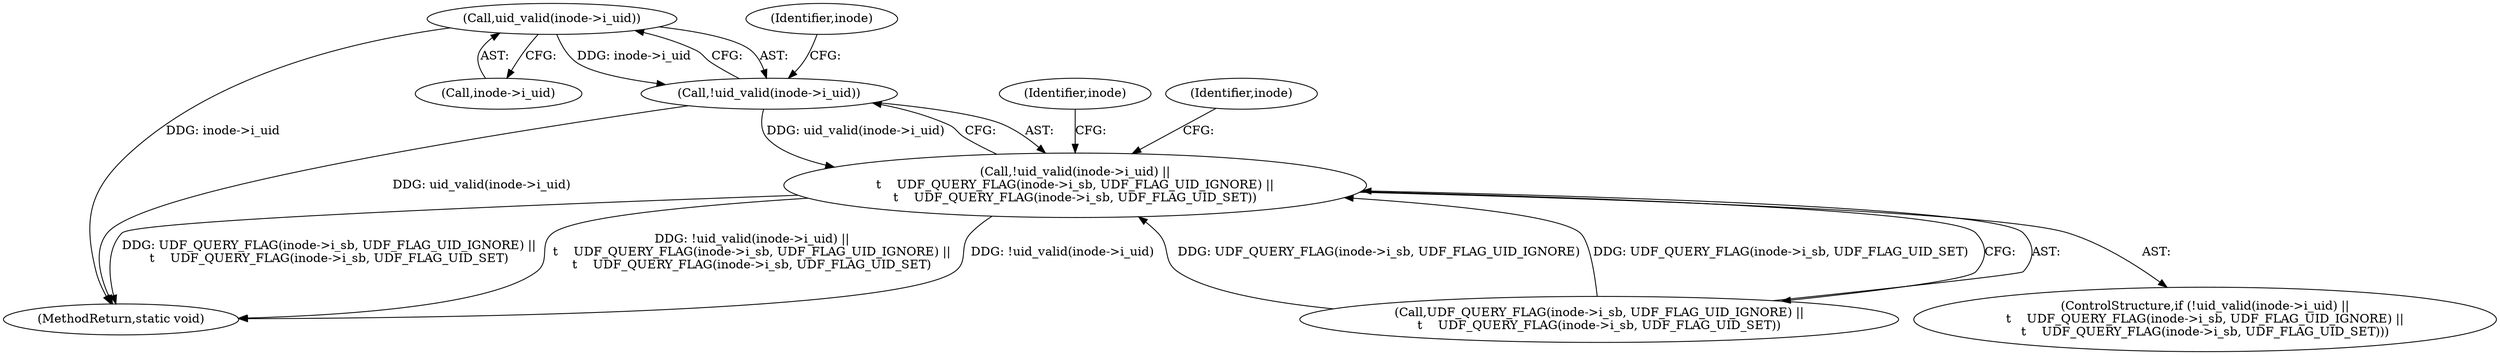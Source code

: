 digraph "0_linux_c03aa9f6e1f938618e6db2e23afef0574efeeb65@pointer" {
"1000580" [label="(Call,uid_valid(inode->i_uid))"];
"1000579" [label="(Call,!uid_valid(inode->i_uid))"];
"1000578" [label="(Call,!uid_valid(inode->i_uid) ||\n\t    UDF_QUERY_FLAG(inode->i_sb, UDF_FLAG_UID_IGNORE) ||\n\t    UDF_QUERY_FLAG(inode->i_sb, UDF_FLAG_UID_SET))"];
"1000584" [label="(Call,UDF_QUERY_FLAG(inode->i_sb, UDF_FLAG_UID_IGNORE) ||\n\t    UDF_QUERY_FLAG(inode->i_sb, UDF_FLAG_UID_SET))"];
"1000578" [label="(Call,!uid_valid(inode->i_uid) ||\n\t    UDF_QUERY_FLAG(inode->i_sb, UDF_FLAG_UID_IGNORE) ||\n\t    UDF_QUERY_FLAG(inode->i_sb, UDF_FLAG_UID_SET))"];
"1000580" [label="(Call,uid_valid(inode->i_uid))"];
"1000581" [label="(Call,inode->i_uid)"];
"1001156" [label="(MethodReturn,static void)"];
"1000606" [label="(Identifier,inode)"];
"1000577" [label="(ControlStructure,if (!uid_valid(inode->i_uid) ||\n\t    UDF_QUERY_FLAG(inode->i_sb, UDF_FLAG_UID_IGNORE) ||\n\t    UDF_QUERY_FLAG(inode->i_sb, UDF_FLAG_UID_SET)))"];
"1000587" [label="(Identifier,inode)"];
"1000597" [label="(Identifier,inode)"];
"1000579" [label="(Call,!uid_valid(inode->i_uid))"];
"1000580" -> "1000579"  [label="AST: "];
"1000580" -> "1000581"  [label="CFG: "];
"1000581" -> "1000580"  [label="AST: "];
"1000579" -> "1000580"  [label="CFG: "];
"1000580" -> "1001156"  [label="DDG: inode->i_uid"];
"1000580" -> "1000579"  [label="DDG: inode->i_uid"];
"1000579" -> "1000578"  [label="AST: "];
"1000587" -> "1000579"  [label="CFG: "];
"1000578" -> "1000579"  [label="CFG: "];
"1000579" -> "1001156"  [label="DDG: uid_valid(inode->i_uid)"];
"1000579" -> "1000578"  [label="DDG: uid_valid(inode->i_uid)"];
"1000578" -> "1000577"  [label="AST: "];
"1000578" -> "1000584"  [label="CFG: "];
"1000584" -> "1000578"  [label="AST: "];
"1000597" -> "1000578"  [label="CFG: "];
"1000606" -> "1000578"  [label="CFG: "];
"1000578" -> "1001156"  [label="DDG: !uid_valid(inode->i_uid)"];
"1000578" -> "1001156"  [label="DDG: UDF_QUERY_FLAG(inode->i_sb, UDF_FLAG_UID_IGNORE) ||\n\t    UDF_QUERY_FLAG(inode->i_sb, UDF_FLAG_UID_SET)"];
"1000578" -> "1001156"  [label="DDG: !uid_valid(inode->i_uid) ||\n\t    UDF_QUERY_FLAG(inode->i_sb, UDF_FLAG_UID_IGNORE) ||\n\t    UDF_QUERY_FLAG(inode->i_sb, UDF_FLAG_UID_SET)"];
"1000584" -> "1000578"  [label="DDG: UDF_QUERY_FLAG(inode->i_sb, UDF_FLAG_UID_IGNORE)"];
"1000584" -> "1000578"  [label="DDG: UDF_QUERY_FLAG(inode->i_sb, UDF_FLAG_UID_SET)"];
}
